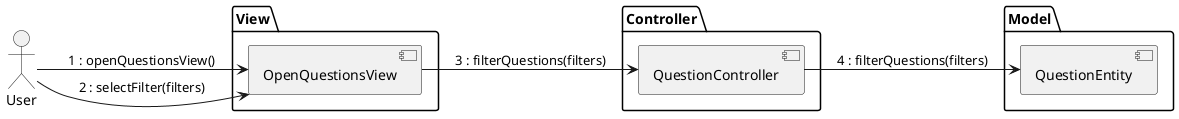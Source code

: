 @startuml

left to right direction

actor User

package View {
    [OpenQuestionsView]
}

package Controller {
    [QuestionController]
}

package Model {
    [QuestionEntity]
}

User --> [OpenQuestionsView] : 1 : openQuestionsView()
User --> [OpenQuestionsView] : 2 : selectFilter(filters)
[OpenQuestionsView] --> [QuestionController] : 3 : filterQuestions(filters)

[QuestionController] --> [QuestionEntity] : 4 : filterQuestions(filters)

@enduml
